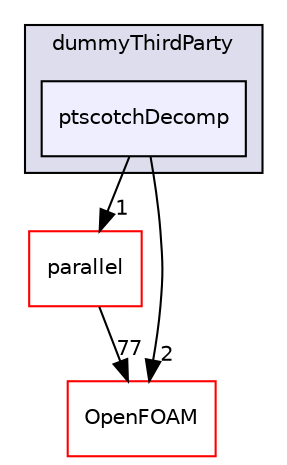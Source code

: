 digraph "src/dummyThirdParty/ptscotchDecomp" {
  bgcolor=transparent;
  compound=true
  node [ fontsize="10", fontname="Helvetica"];
  edge [ labelfontsize="10", labelfontname="Helvetica"];
  subgraph clusterdir_3dbf595be03a0daf8d8ce1c2eec1d958 {
    graph [ bgcolor="#ddddee", pencolor="black", label="dummyThirdParty" fontname="Helvetica", fontsize="10", URL="dir_3dbf595be03a0daf8d8ce1c2eec1d958.html"]
  dir_deba9be9881ff6097d1d495108401d7c [shape=box, label="ptscotchDecomp", style="filled", fillcolor="#eeeeff", pencolor="black", URL="dir_deba9be9881ff6097d1d495108401d7c.html"];
  }
  dir_72b2b5518d1565784443265ec6729f79 [shape=box label="parallel" color="red" URL="dir_72b2b5518d1565784443265ec6729f79.html"];
  dir_c5473ff19b20e6ec4dfe5c310b3778a8 [shape=box label="OpenFOAM" color="red" URL="dir_c5473ff19b20e6ec4dfe5c310b3778a8.html"];
  dir_72b2b5518d1565784443265ec6729f79->dir_c5473ff19b20e6ec4dfe5c310b3778a8 [headlabel="77", labeldistance=1.5 headhref="dir_002442_001896.html"];
  dir_deba9be9881ff6097d1d495108401d7c->dir_72b2b5518d1565784443265ec6729f79 [headlabel="1", labeldistance=1.5 headhref="dir_000780_002442.html"];
  dir_deba9be9881ff6097d1d495108401d7c->dir_c5473ff19b20e6ec4dfe5c310b3778a8 [headlabel="2", labeldistance=1.5 headhref="dir_000780_001896.html"];
}
